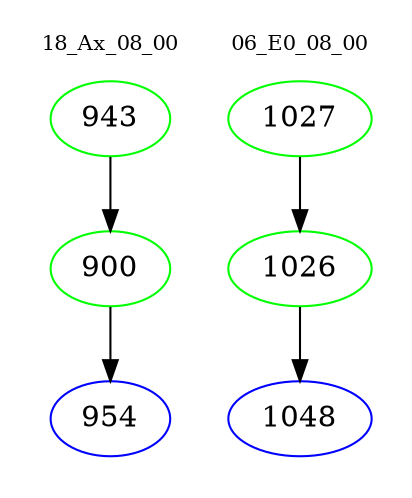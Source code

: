 digraph{
subgraph cluster_0 {
color = white
label = "18_Ax_08_00";
fontsize=10;
T0_943 [label="943", color="green"]
T0_943 -> T0_900 [color="black"]
T0_900 [label="900", color="green"]
T0_900 -> T0_954 [color="black"]
T0_954 [label="954", color="blue"]
}
subgraph cluster_1 {
color = white
label = "06_E0_08_00";
fontsize=10;
T1_1027 [label="1027", color="green"]
T1_1027 -> T1_1026 [color="black"]
T1_1026 [label="1026", color="green"]
T1_1026 -> T1_1048 [color="black"]
T1_1048 [label="1048", color="blue"]
}
}
